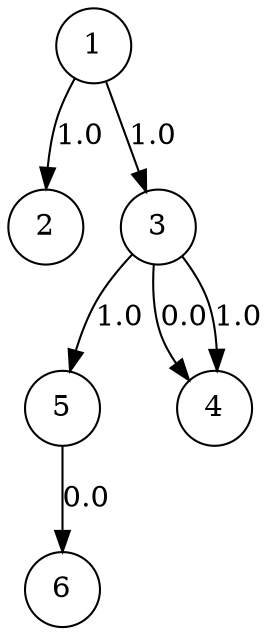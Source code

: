 digraph G {
node [layer=all];
edge [layer=all];
node [shape = circle];
1 -> 2 [label="1.0"];
2
1 -> 3 [label="1.0"];
3 -> 5 [label="1.0"];
5 -> 6 [label="0.0"];
6
3 -> 4 [label="0.0"];
4
3 -> 4 [label="1.0"];
}
